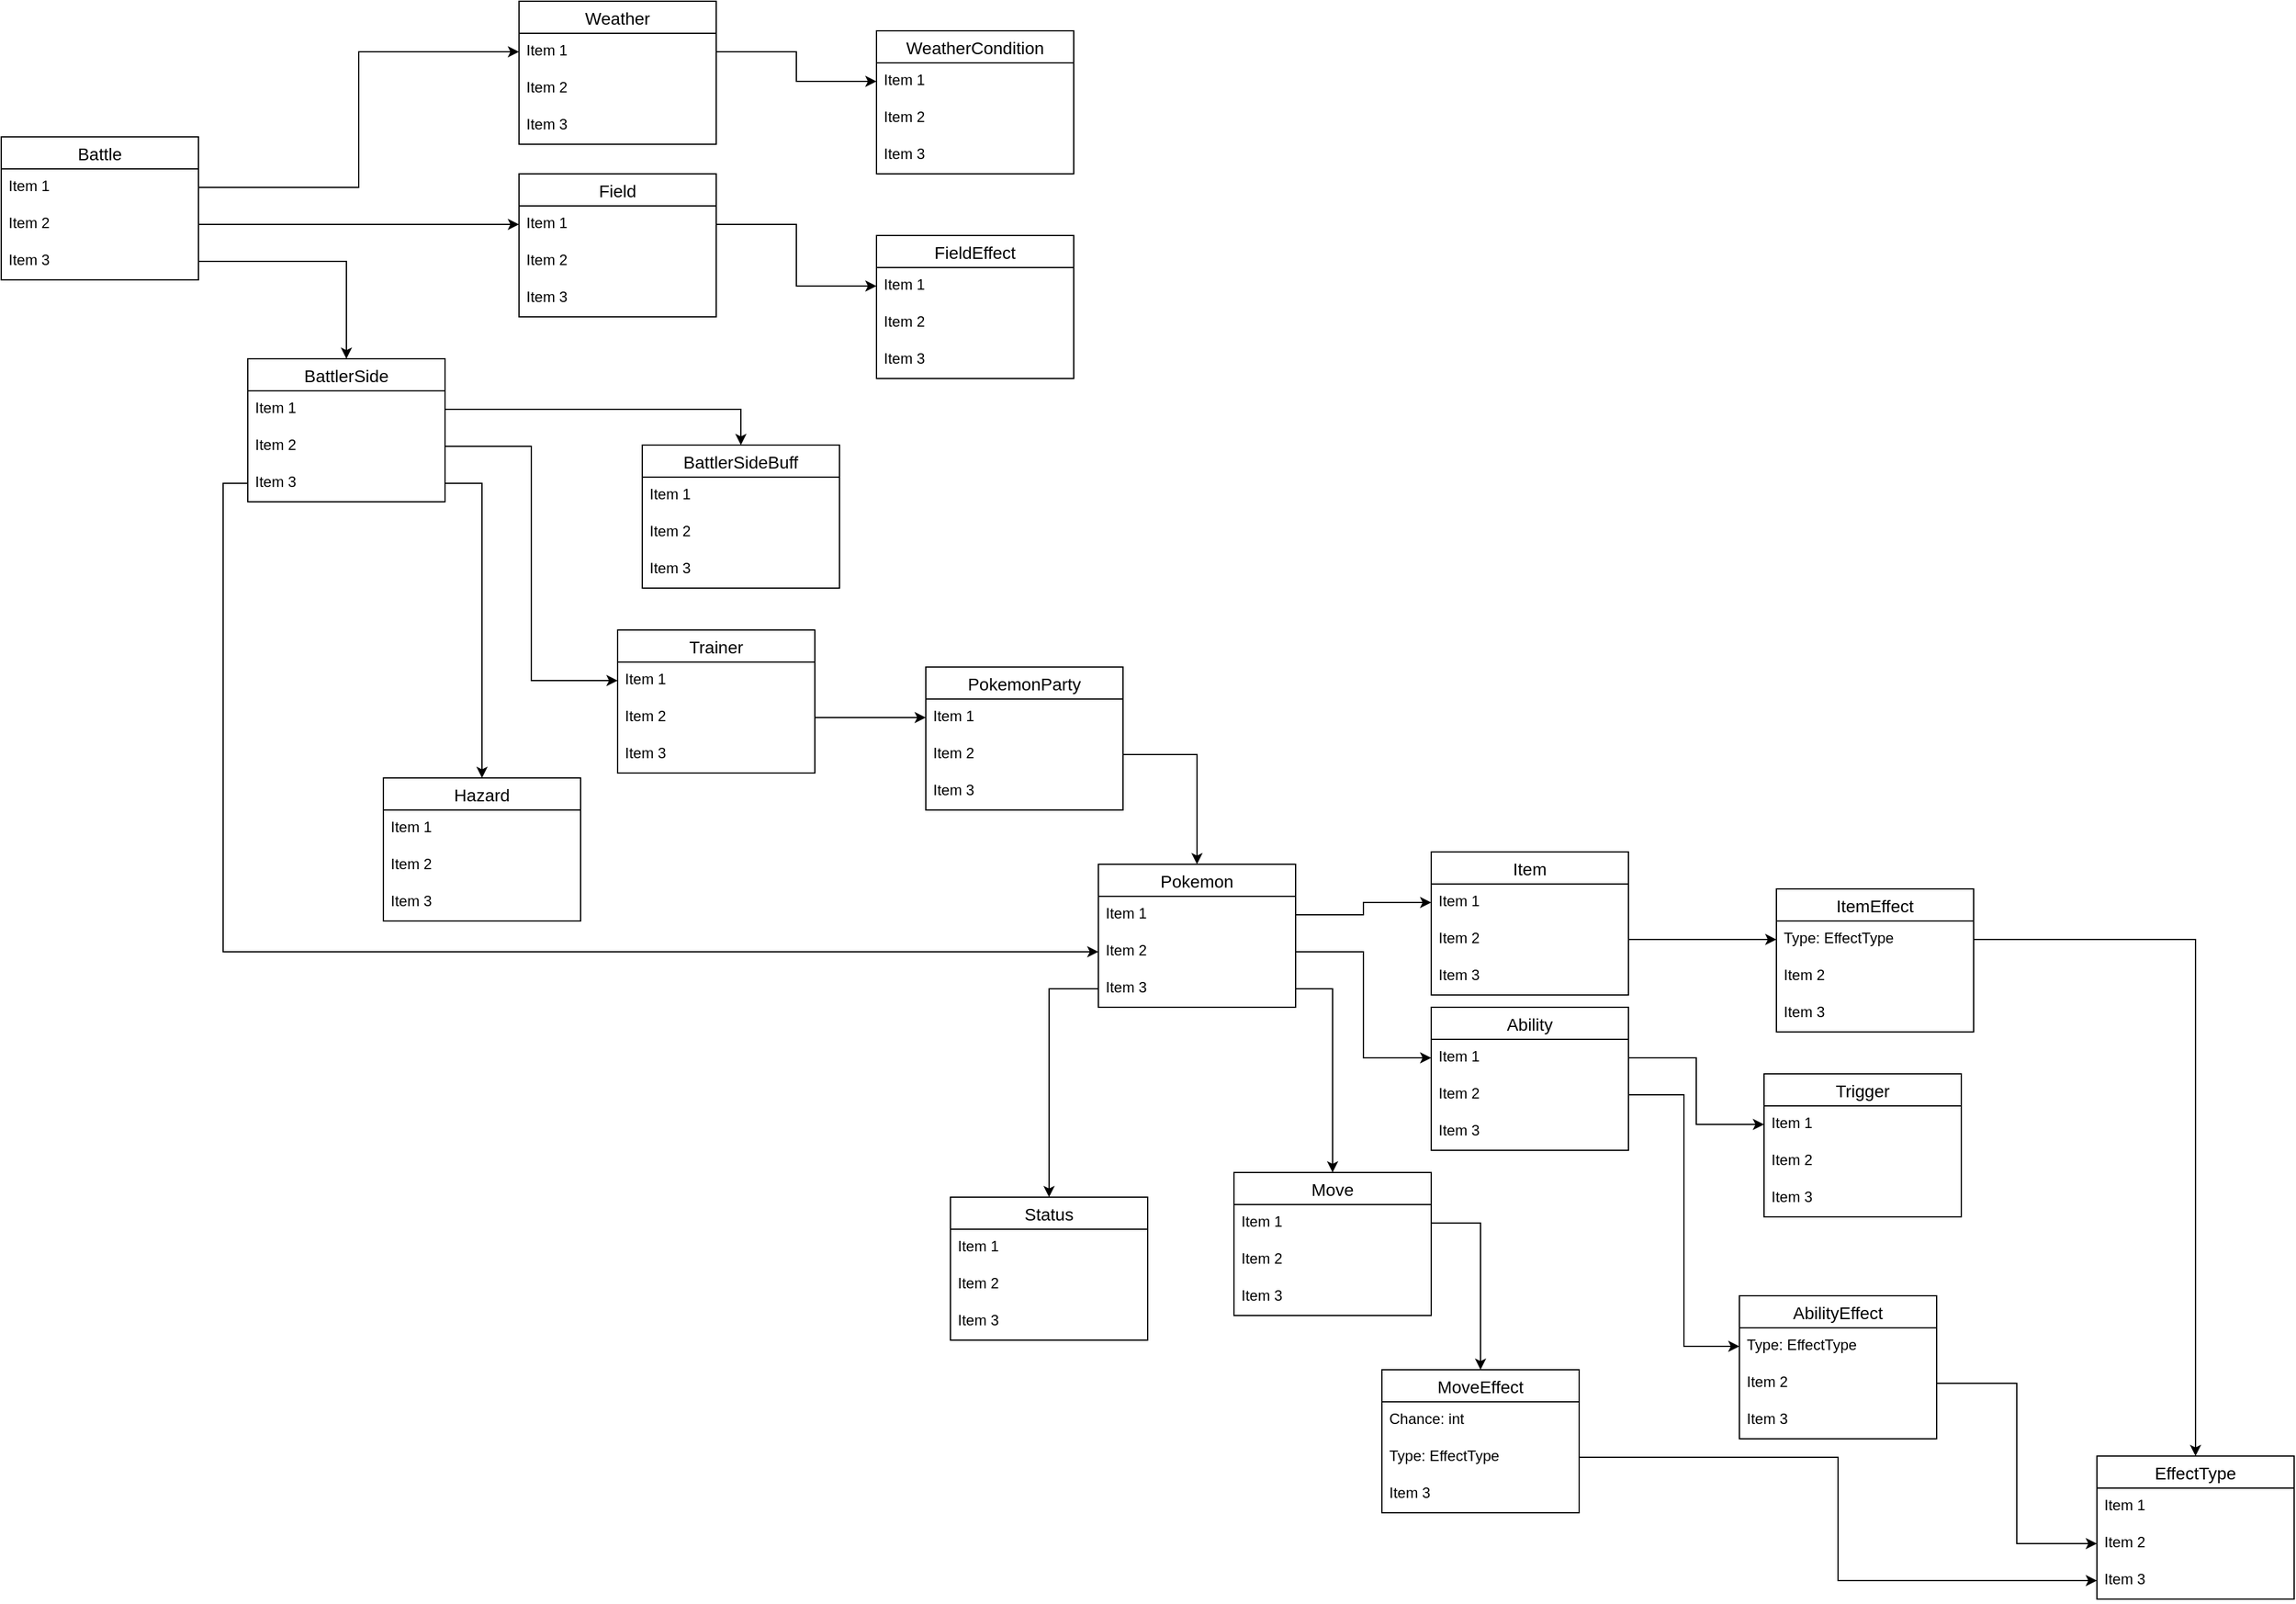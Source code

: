 <mxfile version="20.7.4" type="device"><diagram id="R2lEEEUBdFMjLlhIrx00" name="Page-1"><mxGraphModel dx="2268" dy="828" grid="1" gridSize="10" guides="1" tooltips="1" connect="1" arrows="1" fold="1" page="1" pageScale="1" pageWidth="850" pageHeight="1100" math="0" shadow="0" extFonts="Permanent Marker^https://fonts.googleapis.com/css?family=Permanent+Marker"><root><mxCell id="0"/><mxCell id="1" parent="0"/><mxCell id="E014lRJEzbVH0Xxqfjy_-1" value="Pokemon" style="swimlane;fontStyle=0;childLayout=stackLayout;horizontal=1;startSize=26;horizontalStack=0;resizeParent=1;resizeParentMax=0;resizeLast=0;collapsible=1;marginBottom=0;align=center;fontSize=14;" vertex="1" parent="1"><mxGeometry x="690" y="1080" width="160" height="116" as="geometry"/></mxCell><mxCell id="E014lRJEzbVH0Xxqfjy_-2" value="Item 1" style="text;strokeColor=none;fillColor=none;spacingLeft=4;spacingRight=4;overflow=hidden;rotatable=0;points=[[0,0.5],[1,0.5]];portConstraint=eastwest;fontSize=12;" vertex="1" parent="E014lRJEzbVH0Xxqfjy_-1"><mxGeometry y="26" width="160" height="30" as="geometry"/></mxCell><mxCell id="E014lRJEzbVH0Xxqfjy_-3" value="Item 2" style="text;strokeColor=none;fillColor=none;spacingLeft=4;spacingRight=4;overflow=hidden;rotatable=0;points=[[0,0.5],[1,0.5]];portConstraint=eastwest;fontSize=12;" vertex="1" parent="E014lRJEzbVH0Xxqfjy_-1"><mxGeometry y="56" width="160" height="30" as="geometry"/></mxCell><mxCell id="E014lRJEzbVH0Xxqfjy_-4" value="Item 3" style="text;strokeColor=none;fillColor=none;spacingLeft=4;spacingRight=4;overflow=hidden;rotatable=0;points=[[0,0.5],[1,0.5]];portConstraint=eastwest;fontSize=12;" vertex="1" parent="E014lRJEzbVH0Xxqfjy_-1"><mxGeometry y="86" width="160" height="30" as="geometry"/></mxCell><mxCell id="E014lRJEzbVH0Xxqfjy_-5" value="Move" style="swimlane;fontStyle=0;childLayout=stackLayout;horizontal=1;startSize=26;horizontalStack=0;resizeParent=1;resizeParentMax=0;resizeLast=0;collapsible=1;marginBottom=0;align=center;fontSize=14;" vertex="1" parent="1"><mxGeometry x="800" y="1330" width="160" height="116" as="geometry"/></mxCell><mxCell id="E014lRJEzbVH0Xxqfjy_-6" value="Item 1" style="text;strokeColor=none;fillColor=none;spacingLeft=4;spacingRight=4;overflow=hidden;rotatable=0;points=[[0,0.5],[1,0.5]];portConstraint=eastwest;fontSize=12;" vertex="1" parent="E014lRJEzbVH0Xxqfjy_-5"><mxGeometry y="26" width="160" height="30" as="geometry"/></mxCell><mxCell id="E014lRJEzbVH0Xxqfjy_-7" value="Item 2" style="text;strokeColor=none;fillColor=none;spacingLeft=4;spacingRight=4;overflow=hidden;rotatable=0;points=[[0,0.5],[1,0.5]];portConstraint=eastwest;fontSize=12;" vertex="1" parent="E014lRJEzbVH0Xxqfjy_-5"><mxGeometry y="56" width="160" height="30" as="geometry"/></mxCell><mxCell id="E014lRJEzbVH0Xxqfjy_-8" value="Item 3" style="text;strokeColor=none;fillColor=none;spacingLeft=4;spacingRight=4;overflow=hidden;rotatable=0;points=[[0,0.5],[1,0.5]];portConstraint=eastwest;fontSize=12;" vertex="1" parent="E014lRJEzbVH0Xxqfjy_-5"><mxGeometry y="86" width="160" height="30" as="geometry"/></mxCell><mxCell id="E014lRJEzbVH0Xxqfjy_-9" value="Battle" style="swimlane;fontStyle=0;childLayout=stackLayout;horizontal=1;startSize=26;horizontalStack=0;resizeParent=1;resizeParentMax=0;resizeLast=0;collapsible=1;marginBottom=0;align=center;fontSize=14;" vertex="1" parent="1"><mxGeometry x="-200" y="490" width="160" height="116" as="geometry"/></mxCell><mxCell id="E014lRJEzbVH0Xxqfjy_-10" value="Item 1" style="text;strokeColor=none;fillColor=none;spacingLeft=4;spacingRight=4;overflow=hidden;rotatable=0;points=[[0,0.5],[1,0.5]];portConstraint=eastwest;fontSize=12;" vertex="1" parent="E014lRJEzbVH0Xxqfjy_-9"><mxGeometry y="26" width="160" height="30" as="geometry"/></mxCell><mxCell id="E014lRJEzbVH0Xxqfjy_-11" value="Item 2" style="text;strokeColor=none;fillColor=none;spacingLeft=4;spacingRight=4;overflow=hidden;rotatable=0;points=[[0,0.5],[1,0.5]];portConstraint=eastwest;fontSize=12;" vertex="1" parent="E014lRJEzbVH0Xxqfjy_-9"><mxGeometry y="56" width="160" height="30" as="geometry"/></mxCell><mxCell id="E014lRJEzbVH0Xxqfjy_-12" value="Item 3" style="text;strokeColor=none;fillColor=none;spacingLeft=4;spacingRight=4;overflow=hidden;rotatable=0;points=[[0,0.5],[1,0.5]];portConstraint=eastwest;fontSize=12;" vertex="1" parent="E014lRJEzbVH0Xxqfjy_-9"><mxGeometry y="86" width="160" height="30" as="geometry"/></mxCell><mxCell id="E014lRJEzbVH0Xxqfjy_-13" value="Ability" style="swimlane;fontStyle=0;childLayout=stackLayout;horizontal=1;startSize=26;horizontalStack=0;resizeParent=1;resizeParentMax=0;resizeLast=0;collapsible=1;marginBottom=0;align=center;fontSize=14;" vertex="1" parent="1"><mxGeometry x="960" y="1196" width="160" height="116" as="geometry"/></mxCell><mxCell id="E014lRJEzbVH0Xxqfjy_-14" value="Item 1" style="text;strokeColor=none;fillColor=none;spacingLeft=4;spacingRight=4;overflow=hidden;rotatable=0;points=[[0,0.5],[1,0.5]];portConstraint=eastwest;fontSize=12;" vertex="1" parent="E014lRJEzbVH0Xxqfjy_-13"><mxGeometry y="26" width="160" height="30" as="geometry"/></mxCell><mxCell id="E014lRJEzbVH0Xxqfjy_-15" value="Item 2" style="text;strokeColor=none;fillColor=none;spacingLeft=4;spacingRight=4;overflow=hidden;rotatable=0;points=[[0,0.5],[1,0.5]];portConstraint=eastwest;fontSize=12;" vertex="1" parent="E014lRJEzbVH0Xxqfjy_-13"><mxGeometry y="56" width="160" height="30" as="geometry"/></mxCell><mxCell id="E014lRJEzbVH0Xxqfjy_-16" value="Item 3" style="text;strokeColor=none;fillColor=none;spacingLeft=4;spacingRight=4;overflow=hidden;rotatable=0;points=[[0,0.5],[1,0.5]];portConstraint=eastwest;fontSize=12;" vertex="1" parent="E014lRJEzbVH0Xxqfjy_-13"><mxGeometry y="86" width="160" height="30" as="geometry"/></mxCell><mxCell id="E014lRJEzbVH0Xxqfjy_-17" value="Item" style="swimlane;fontStyle=0;childLayout=stackLayout;horizontal=1;startSize=26;horizontalStack=0;resizeParent=1;resizeParentMax=0;resizeLast=0;collapsible=1;marginBottom=0;align=center;fontSize=14;" vertex="1" parent="1"><mxGeometry x="960" y="1070" width="160" height="116" as="geometry"/></mxCell><mxCell id="E014lRJEzbVH0Xxqfjy_-18" value="Item 1" style="text;strokeColor=none;fillColor=none;spacingLeft=4;spacingRight=4;overflow=hidden;rotatable=0;points=[[0,0.5],[1,0.5]];portConstraint=eastwest;fontSize=12;" vertex="1" parent="E014lRJEzbVH0Xxqfjy_-17"><mxGeometry y="26" width="160" height="30" as="geometry"/></mxCell><mxCell id="E014lRJEzbVH0Xxqfjy_-19" value="Item 2" style="text;strokeColor=none;fillColor=none;spacingLeft=4;spacingRight=4;overflow=hidden;rotatable=0;points=[[0,0.5],[1,0.5]];portConstraint=eastwest;fontSize=12;" vertex="1" parent="E014lRJEzbVH0Xxqfjy_-17"><mxGeometry y="56" width="160" height="30" as="geometry"/></mxCell><mxCell id="E014lRJEzbVH0Xxqfjy_-20" value="Item 3" style="text;strokeColor=none;fillColor=none;spacingLeft=4;spacingRight=4;overflow=hidden;rotatable=0;points=[[0,0.5],[1,0.5]];portConstraint=eastwest;fontSize=12;" vertex="1" parent="E014lRJEzbVH0Xxqfjy_-17"><mxGeometry y="86" width="160" height="30" as="geometry"/></mxCell><mxCell id="E014lRJEzbVH0Xxqfjy_-21" value="BattlerSide" style="swimlane;fontStyle=0;childLayout=stackLayout;horizontal=1;startSize=26;horizontalStack=0;resizeParent=1;resizeParentMax=0;resizeLast=0;collapsible=1;marginBottom=0;align=center;fontSize=14;" vertex="1" parent="1"><mxGeometry y="670" width="160" height="116" as="geometry"/></mxCell><mxCell id="E014lRJEzbVH0Xxqfjy_-22" value="Item 1" style="text;strokeColor=none;fillColor=none;spacingLeft=4;spacingRight=4;overflow=hidden;rotatable=0;points=[[0,0.5],[1,0.5]];portConstraint=eastwest;fontSize=12;" vertex="1" parent="E014lRJEzbVH0Xxqfjy_-21"><mxGeometry y="26" width="160" height="30" as="geometry"/></mxCell><mxCell id="E014lRJEzbVH0Xxqfjy_-23" value="Item 2" style="text;strokeColor=none;fillColor=none;spacingLeft=4;spacingRight=4;overflow=hidden;rotatable=0;points=[[0,0.5],[1,0.5]];portConstraint=eastwest;fontSize=12;" vertex="1" parent="E014lRJEzbVH0Xxqfjy_-21"><mxGeometry y="56" width="160" height="30" as="geometry"/></mxCell><mxCell id="E014lRJEzbVH0Xxqfjy_-24" value="Item 3" style="text;strokeColor=none;fillColor=none;spacingLeft=4;spacingRight=4;overflow=hidden;rotatable=0;points=[[0,0.5],[1,0.5]];portConstraint=eastwest;fontSize=12;" vertex="1" parent="E014lRJEzbVH0Xxqfjy_-21"><mxGeometry y="86" width="160" height="30" as="geometry"/></mxCell><mxCell id="E014lRJEzbVH0Xxqfjy_-25" value="Weather" style="swimlane;fontStyle=0;childLayout=stackLayout;horizontal=1;startSize=26;horizontalStack=0;resizeParent=1;resizeParentMax=0;resizeLast=0;collapsible=1;marginBottom=0;align=center;fontSize=14;" vertex="1" parent="1"><mxGeometry x="220" y="380" width="160" height="116" as="geometry"/></mxCell><mxCell id="E014lRJEzbVH0Xxqfjy_-26" value="Item 1" style="text;strokeColor=none;fillColor=none;spacingLeft=4;spacingRight=4;overflow=hidden;rotatable=0;points=[[0,0.5],[1,0.5]];portConstraint=eastwest;fontSize=12;" vertex="1" parent="E014lRJEzbVH0Xxqfjy_-25"><mxGeometry y="26" width="160" height="30" as="geometry"/></mxCell><mxCell id="E014lRJEzbVH0Xxqfjy_-27" value="Item 2" style="text;strokeColor=none;fillColor=none;spacingLeft=4;spacingRight=4;overflow=hidden;rotatable=0;points=[[0,0.5],[1,0.5]];portConstraint=eastwest;fontSize=12;" vertex="1" parent="E014lRJEzbVH0Xxqfjy_-25"><mxGeometry y="56" width="160" height="30" as="geometry"/></mxCell><mxCell id="E014lRJEzbVH0Xxqfjy_-28" value="Item 3" style="text;strokeColor=none;fillColor=none;spacingLeft=4;spacingRight=4;overflow=hidden;rotatable=0;points=[[0,0.5],[1,0.5]];portConstraint=eastwest;fontSize=12;" vertex="1" parent="E014lRJEzbVH0Xxqfjy_-25"><mxGeometry y="86" width="160" height="30" as="geometry"/></mxCell><mxCell id="E014lRJEzbVH0Xxqfjy_-29" value="Field" style="swimlane;fontStyle=0;childLayout=stackLayout;horizontal=1;startSize=26;horizontalStack=0;resizeParent=1;resizeParentMax=0;resizeLast=0;collapsible=1;marginBottom=0;align=center;fontSize=14;" vertex="1" parent="1"><mxGeometry x="220" y="520" width="160" height="116" as="geometry"/></mxCell><mxCell id="E014lRJEzbVH0Xxqfjy_-30" value="Item 1" style="text;strokeColor=none;fillColor=none;spacingLeft=4;spacingRight=4;overflow=hidden;rotatable=0;points=[[0,0.5],[1,0.5]];portConstraint=eastwest;fontSize=12;" vertex="1" parent="E014lRJEzbVH0Xxqfjy_-29"><mxGeometry y="26" width="160" height="30" as="geometry"/></mxCell><mxCell id="E014lRJEzbVH0Xxqfjy_-31" value="Item 2" style="text;strokeColor=none;fillColor=none;spacingLeft=4;spacingRight=4;overflow=hidden;rotatable=0;points=[[0,0.5],[1,0.5]];portConstraint=eastwest;fontSize=12;" vertex="1" parent="E014lRJEzbVH0Xxqfjy_-29"><mxGeometry y="56" width="160" height="30" as="geometry"/></mxCell><mxCell id="E014lRJEzbVH0Xxqfjy_-32" value="Item 3" style="text;strokeColor=none;fillColor=none;spacingLeft=4;spacingRight=4;overflow=hidden;rotatable=0;points=[[0,0.5],[1,0.5]];portConstraint=eastwest;fontSize=12;" vertex="1" parent="E014lRJEzbVH0Xxqfjy_-29"><mxGeometry y="86" width="160" height="30" as="geometry"/></mxCell><mxCell id="E014lRJEzbVH0Xxqfjy_-33" value="BattlerSideBuff" style="swimlane;fontStyle=0;childLayout=stackLayout;horizontal=1;startSize=26;horizontalStack=0;resizeParent=1;resizeParentMax=0;resizeLast=0;collapsible=1;marginBottom=0;align=center;fontSize=14;" vertex="1" parent="1"><mxGeometry x="320" y="740" width="160" height="116" as="geometry"/></mxCell><mxCell id="E014lRJEzbVH0Xxqfjy_-34" value="Item 1" style="text;strokeColor=none;fillColor=none;spacingLeft=4;spacingRight=4;overflow=hidden;rotatable=0;points=[[0,0.5],[1,0.5]];portConstraint=eastwest;fontSize=12;" vertex="1" parent="E014lRJEzbVH0Xxqfjy_-33"><mxGeometry y="26" width="160" height="30" as="geometry"/></mxCell><mxCell id="E014lRJEzbVH0Xxqfjy_-35" value="Item 2" style="text;strokeColor=none;fillColor=none;spacingLeft=4;spacingRight=4;overflow=hidden;rotatable=0;points=[[0,0.5],[1,0.5]];portConstraint=eastwest;fontSize=12;" vertex="1" parent="E014lRJEzbVH0Xxqfjy_-33"><mxGeometry y="56" width="160" height="30" as="geometry"/></mxCell><mxCell id="E014lRJEzbVH0Xxqfjy_-36" value="Item 3" style="text;strokeColor=none;fillColor=none;spacingLeft=4;spacingRight=4;overflow=hidden;rotatable=0;points=[[0,0.5],[1,0.5]];portConstraint=eastwest;fontSize=12;" vertex="1" parent="E014lRJEzbVH0Xxqfjy_-33"><mxGeometry y="86" width="160" height="30" as="geometry"/></mxCell><mxCell id="E014lRJEzbVH0Xxqfjy_-37" value="Hazard" style="swimlane;fontStyle=0;childLayout=stackLayout;horizontal=1;startSize=26;horizontalStack=0;resizeParent=1;resizeParentMax=0;resizeLast=0;collapsible=1;marginBottom=0;align=center;fontSize=14;" vertex="1" parent="1"><mxGeometry x="110" y="1010" width="160" height="116" as="geometry"/></mxCell><mxCell id="E014lRJEzbVH0Xxqfjy_-38" value="Item 1" style="text;strokeColor=none;fillColor=none;spacingLeft=4;spacingRight=4;overflow=hidden;rotatable=0;points=[[0,0.5],[1,0.5]];portConstraint=eastwest;fontSize=12;" vertex="1" parent="E014lRJEzbVH0Xxqfjy_-37"><mxGeometry y="26" width="160" height="30" as="geometry"/></mxCell><mxCell id="E014lRJEzbVH0Xxqfjy_-39" value="Item 2" style="text;strokeColor=none;fillColor=none;spacingLeft=4;spacingRight=4;overflow=hidden;rotatable=0;points=[[0,0.5],[1,0.5]];portConstraint=eastwest;fontSize=12;" vertex="1" parent="E014lRJEzbVH0Xxqfjy_-37"><mxGeometry y="56" width="160" height="30" as="geometry"/></mxCell><mxCell id="E014lRJEzbVH0Xxqfjy_-40" value="Item 3" style="text;strokeColor=none;fillColor=none;spacingLeft=4;spacingRight=4;overflow=hidden;rotatable=0;points=[[0,0.5],[1,0.5]];portConstraint=eastwest;fontSize=12;" vertex="1" parent="E014lRJEzbVH0Xxqfjy_-37"><mxGeometry y="86" width="160" height="30" as="geometry"/></mxCell><mxCell id="E014lRJEzbVH0Xxqfjy_-41" style="edgeStyle=orthogonalEdgeStyle;rounded=0;orthogonalLoop=1;jettySize=auto;html=1;exitX=1;exitY=0.5;exitDx=0;exitDy=0;entryX=0.5;entryY=0;entryDx=0;entryDy=0;" edge="1" parent="1" source="E014lRJEzbVH0Xxqfjy_-12" target="E014lRJEzbVH0Xxqfjy_-21"><mxGeometry relative="1" as="geometry"/></mxCell><mxCell id="E014lRJEzbVH0Xxqfjy_-42" style="edgeStyle=orthogonalEdgeStyle;rounded=0;orthogonalLoop=1;jettySize=auto;html=1;exitX=1;exitY=0.5;exitDx=0;exitDy=0;entryX=0.5;entryY=0;entryDx=0;entryDy=0;" edge="1" parent="1" source="E014lRJEzbVH0Xxqfjy_-22" target="E014lRJEzbVH0Xxqfjy_-33"><mxGeometry relative="1" as="geometry"/></mxCell><mxCell id="E014lRJEzbVH0Xxqfjy_-43" value="Trainer" style="swimlane;fontStyle=0;childLayout=stackLayout;horizontal=1;startSize=26;horizontalStack=0;resizeParent=1;resizeParentMax=0;resizeLast=0;collapsible=1;marginBottom=0;align=center;fontSize=14;" vertex="1" parent="1"><mxGeometry x="300" y="890" width="160" height="116" as="geometry"/></mxCell><mxCell id="E014lRJEzbVH0Xxqfjy_-44" value="Item 1" style="text;strokeColor=none;fillColor=none;spacingLeft=4;spacingRight=4;overflow=hidden;rotatable=0;points=[[0,0.5],[1,0.5]];portConstraint=eastwest;fontSize=12;" vertex="1" parent="E014lRJEzbVH0Xxqfjy_-43"><mxGeometry y="26" width="160" height="30" as="geometry"/></mxCell><mxCell id="E014lRJEzbVH0Xxqfjy_-45" value="Item 2" style="text;strokeColor=none;fillColor=none;spacingLeft=4;spacingRight=4;overflow=hidden;rotatable=0;points=[[0,0.5],[1,0.5]];portConstraint=eastwest;fontSize=12;" vertex="1" parent="E014lRJEzbVH0Xxqfjy_-43"><mxGeometry y="56" width="160" height="30" as="geometry"/></mxCell><mxCell id="E014lRJEzbVH0Xxqfjy_-46" value="Item 3" style="text;strokeColor=none;fillColor=none;spacingLeft=4;spacingRight=4;overflow=hidden;rotatable=0;points=[[0,0.5],[1,0.5]];portConstraint=eastwest;fontSize=12;" vertex="1" parent="E014lRJEzbVH0Xxqfjy_-43"><mxGeometry y="86" width="160" height="30" as="geometry"/></mxCell><mxCell id="E014lRJEzbVH0Xxqfjy_-47" style="edgeStyle=orthogonalEdgeStyle;rounded=0;orthogonalLoop=1;jettySize=auto;html=1;exitX=1;exitY=0.5;exitDx=0;exitDy=0;entryX=0;entryY=0.5;entryDx=0;entryDy=0;" edge="1" parent="1" source="E014lRJEzbVH0Xxqfjy_-23" target="E014lRJEzbVH0Xxqfjy_-44"><mxGeometry relative="1" as="geometry"/></mxCell><mxCell id="E014lRJEzbVH0Xxqfjy_-48" style="edgeStyle=orthogonalEdgeStyle;rounded=0;orthogonalLoop=1;jettySize=auto;html=1;exitX=1;exitY=0.5;exitDx=0;exitDy=0;entryX=0;entryY=0.5;entryDx=0;entryDy=0;" edge="1" parent="1" source="E014lRJEzbVH0Xxqfjy_-45" target="E014lRJEzbVH0Xxqfjy_-56"><mxGeometry relative="1" as="geometry"/></mxCell><mxCell id="E014lRJEzbVH0Xxqfjy_-49" style="edgeStyle=orthogonalEdgeStyle;rounded=0;orthogonalLoop=1;jettySize=auto;html=1;entryX=0.5;entryY=0;entryDx=0;entryDy=0;" edge="1" parent="1" source="E014lRJEzbVH0Xxqfjy_-24" target="E014lRJEzbVH0Xxqfjy_-37"><mxGeometry relative="1" as="geometry"/></mxCell><mxCell id="E014lRJEzbVH0Xxqfjy_-50" style="edgeStyle=orthogonalEdgeStyle;rounded=0;orthogonalLoop=1;jettySize=auto;html=1;exitX=1;exitY=0.5;exitDx=0;exitDy=0;entryX=0;entryY=0.5;entryDx=0;entryDy=0;" edge="1" parent="1" source="E014lRJEzbVH0Xxqfjy_-3" target="E014lRJEzbVH0Xxqfjy_-14"><mxGeometry relative="1" as="geometry"/></mxCell><mxCell id="E014lRJEzbVH0Xxqfjy_-51" style="edgeStyle=orthogonalEdgeStyle;rounded=0;orthogonalLoop=1;jettySize=auto;html=1;exitX=1;exitY=0.5;exitDx=0;exitDy=0;entryX=0;entryY=0.5;entryDx=0;entryDy=0;" edge="1" parent="1" source="E014lRJEzbVH0Xxqfjy_-2" target="E014lRJEzbVH0Xxqfjy_-18"><mxGeometry relative="1" as="geometry"/></mxCell><mxCell id="E014lRJEzbVH0Xxqfjy_-52" style="edgeStyle=orthogonalEdgeStyle;rounded=0;orthogonalLoop=1;jettySize=auto;html=1;exitX=1;exitY=0.5;exitDx=0;exitDy=0;entryX=0.5;entryY=0;entryDx=0;entryDy=0;" edge="1" parent="1" source="E014lRJEzbVH0Xxqfjy_-4" target="E014lRJEzbVH0Xxqfjy_-5"><mxGeometry relative="1" as="geometry"/></mxCell><mxCell id="E014lRJEzbVH0Xxqfjy_-53" style="edgeStyle=orthogonalEdgeStyle;rounded=0;orthogonalLoop=1;jettySize=auto;html=1;exitX=1;exitY=0.5;exitDx=0;exitDy=0;entryX=0;entryY=0.5;entryDx=0;entryDy=0;" edge="1" parent="1" source="E014lRJEzbVH0Xxqfjy_-10" target="E014lRJEzbVH0Xxqfjy_-26"><mxGeometry relative="1" as="geometry"><mxPoint x="190" y="200" as="targetPoint"/></mxGeometry></mxCell><mxCell id="E014lRJEzbVH0Xxqfjy_-54" style="edgeStyle=orthogonalEdgeStyle;rounded=0;orthogonalLoop=1;jettySize=auto;html=1;exitX=1;exitY=0.5;exitDx=0;exitDy=0;entryX=0;entryY=0.5;entryDx=0;entryDy=0;" edge="1" parent="1" source="E014lRJEzbVH0Xxqfjy_-11" target="E014lRJEzbVH0Xxqfjy_-30"><mxGeometry relative="1" as="geometry"/></mxCell><mxCell id="E014lRJEzbVH0Xxqfjy_-55" value="PokemonParty" style="swimlane;fontStyle=0;childLayout=stackLayout;horizontal=1;startSize=26;horizontalStack=0;resizeParent=1;resizeParentMax=0;resizeLast=0;collapsible=1;marginBottom=0;align=center;fontSize=14;" vertex="1" parent="1"><mxGeometry x="550" y="920" width="160" height="116" as="geometry"/></mxCell><mxCell id="E014lRJEzbVH0Xxqfjy_-56" value="Item 1" style="text;strokeColor=none;fillColor=none;spacingLeft=4;spacingRight=4;overflow=hidden;rotatable=0;points=[[0,0.5],[1,0.5]];portConstraint=eastwest;fontSize=12;" vertex="1" parent="E014lRJEzbVH0Xxqfjy_-55"><mxGeometry y="26" width="160" height="30" as="geometry"/></mxCell><mxCell id="E014lRJEzbVH0Xxqfjy_-57" value="Item 2" style="text;strokeColor=none;fillColor=none;spacingLeft=4;spacingRight=4;overflow=hidden;rotatable=0;points=[[0,0.5],[1,0.5]];portConstraint=eastwest;fontSize=12;" vertex="1" parent="E014lRJEzbVH0Xxqfjy_-55"><mxGeometry y="56" width="160" height="30" as="geometry"/></mxCell><mxCell id="E014lRJEzbVH0Xxqfjy_-58" value="Item 3" style="text;strokeColor=none;fillColor=none;spacingLeft=4;spacingRight=4;overflow=hidden;rotatable=0;points=[[0,0.5],[1,0.5]];portConstraint=eastwest;fontSize=12;" vertex="1" parent="E014lRJEzbVH0Xxqfjy_-55"><mxGeometry y="86" width="160" height="30" as="geometry"/></mxCell><mxCell id="E014lRJEzbVH0Xxqfjy_-59" style="edgeStyle=orthogonalEdgeStyle;rounded=0;orthogonalLoop=1;jettySize=auto;html=1;exitX=1;exitY=0.5;exitDx=0;exitDy=0;entryX=0.5;entryY=0;entryDx=0;entryDy=0;" edge="1" parent="1" source="E014lRJEzbVH0Xxqfjy_-57" target="E014lRJEzbVH0Xxqfjy_-1"><mxGeometry relative="1" as="geometry"/></mxCell><mxCell id="E014lRJEzbVH0Xxqfjy_-61" value="Status" style="swimlane;fontStyle=0;childLayout=stackLayout;horizontal=1;startSize=26;horizontalStack=0;resizeParent=1;resizeParentMax=0;resizeLast=0;collapsible=1;marginBottom=0;align=center;fontSize=14;" vertex="1" parent="1"><mxGeometry x="570" y="1350" width="160" height="116" as="geometry"/></mxCell><mxCell id="E014lRJEzbVH0Xxqfjy_-62" value="Item 1" style="text;strokeColor=none;fillColor=none;spacingLeft=4;spacingRight=4;overflow=hidden;rotatable=0;points=[[0,0.5],[1,0.5]];portConstraint=eastwest;fontSize=12;" vertex="1" parent="E014lRJEzbVH0Xxqfjy_-61"><mxGeometry y="26" width="160" height="30" as="geometry"/></mxCell><mxCell id="E014lRJEzbVH0Xxqfjy_-63" value="Item 2" style="text;strokeColor=none;fillColor=none;spacingLeft=4;spacingRight=4;overflow=hidden;rotatable=0;points=[[0,0.5],[1,0.5]];portConstraint=eastwest;fontSize=12;" vertex="1" parent="E014lRJEzbVH0Xxqfjy_-61"><mxGeometry y="56" width="160" height="30" as="geometry"/></mxCell><mxCell id="E014lRJEzbVH0Xxqfjy_-64" value="Item 3" style="text;strokeColor=none;fillColor=none;spacingLeft=4;spacingRight=4;overflow=hidden;rotatable=0;points=[[0,0.5],[1,0.5]];portConstraint=eastwest;fontSize=12;" vertex="1" parent="E014lRJEzbVH0Xxqfjy_-61"><mxGeometry y="86" width="160" height="30" as="geometry"/></mxCell><mxCell id="E014lRJEzbVH0Xxqfjy_-65" style="edgeStyle=orthogonalEdgeStyle;rounded=0;orthogonalLoop=1;jettySize=auto;html=1;exitX=0;exitY=0.5;exitDx=0;exitDy=0;entryX=0.5;entryY=0;entryDx=0;entryDy=0;" edge="1" parent="1" source="E014lRJEzbVH0Xxqfjy_-4" target="E014lRJEzbVH0Xxqfjy_-61"><mxGeometry relative="1" as="geometry"/></mxCell><mxCell id="E014lRJEzbVH0Xxqfjy_-66" value="FieldEffect" style="swimlane;fontStyle=0;childLayout=stackLayout;horizontal=1;startSize=26;horizontalStack=0;resizeParent=1;resizeParentMax=0;resizeLast=0;collapsible=1;marginBottom=0;align=center;fontSize=14;" vertex="1" parent="1"><mxGeometry x="510" y="570" width="160" height="116" as="geometry"/></mxCell><mxCell id="E014lRJEzbVH0Xxqfjy_-67" value="Item 1" style="text;strokeColor=none;fillColor=none;spacingLeft=4;spacingRight=4;overflow=hidden;rotatable=0;points=[[0,0.5],[1,0.5]];portConstraint=eastwest;fontSize=12;" vertex="1" parent="E014lRJEzbVH0Xxqfjy_-66"><mxGeometry y="26" width="160" height="30" as="geometry"/></mxCell><mxCell id="E014lRJEzbVH0Xxqfjy_-68" value="Item 2" style="text;strokeColor=none;fillColor=none;spacingLeft=4;spacingRight=4;overflow=hidden;rotatable=0;points=[[0,0.5],[1,0.5]];portConstraint=eastwest;fontSize=12;" vertex="1" parent="E014lRJEzbVH0Xxqfjy_-66"><mxGeometry y="56" width="160" height="30" as="geometry"/></mxCell><mxCell id="E014lRJEzbVH0Xxqfjy_-69" value="Item 3" style="text;strokeColor=none;fillColor=none;spacingLeft=4;spacingRight=4;overflow=hidden;rotatable=0;points=[[0,0.5],[1,0.5]];portConstraint=eastwest;fontSize=12;" vertex="1" parent="E014lRJEzbVH0Xxqfjy_-66"><mxGeometry y="86" width="160" height="30" as="geometry"/></mxCell><mxCell id="E014lRJEzbVH0Xxqfjy_-70" style="edgeStyle=orthogonalEdgeStyle;rounded=0;orthogonalLoop=1;jettySize=auto;html=1;exitX=1;exitY=0.5;exitDx=0;exitDy=0;entryX=0;entryY=0.5;entryDx=0;entryDy=0;" edge="1" parent="1" source="E014lRJEzbVH0Xxqfjy_-30" target="E014lRJEzbVH0Xxqfjy_-67"><mxGeometry relative="1" as="geometry"/></mxCell><mxCell id="E014lRJEzbVH0Xxqfjy_-71" value="WeatherCondition" style="swimlane;fontStyle=0;childLayout=stackLayout;horizontal=1;startSize=26;horizontalStack=0;resizeParent=1;resizeParentMax=0;resizeLast=0;collapsible=1;marginBottom=0;align=center;fontSize=14;" vertex="1" parent="1"><mxGeometry x="510" y="404" width="160" height="116" as="geometry"/></mxCell><mxCell id="E014lRJEzbVH0Xxqfjy_-72" value="Item 1" style="text;strokeColor=none;fillColor=none;spacingLeft=4;spacingRight=4;overflow=hidden;rotatable=0;points=[[0,0.5],[1,0.5]];portConstraint=eastwest;fontSize=12;" vertex="1" parent="E014lRJEzbVH0Xxqfjy_-71"><mxGeometry y="26" width="160" height="30" as="geometry"/></mxCell><mxCell id="E014lRJEzbVH0Xxqfjy_-73" value="Item 2" style="text;strokeColor=none;fillColor=none;spacingLeft=4;spacingRight=4;overflow=hidden;rotatable=0;points=[[0,0.5],[1,0.5]];portConstraint=eastwest;fontSize=12;" vertex="1" parent="E014lRJEzbVH0Xxqfjy_-71"><mxGeometry y="56" width="160" height="30" as="geometry"/></mxCell><mxCell id="E014lRJEzbVH0Xxqfjy_-74" value="Item 3" style="text;strokeColor=none;fillColor=none;spacingLeft=4;spacingRight=4;overflow=hidden;rotatable=0;points=[[0,0.5],[1,0.5]];portConstraint=eastwest;fontSize=12;" vertex="1" parent="E014lRJEzbVH0Xxqfjy_-71"><mxGeometry y="86" width="160" height="30" as="geometry"/></mxCell><mxCell id="E014lRJEzbVH0Xxqfjy_-75" style="edgeStyle=orthogonalEdgeStyle;rounded=0;orthogonalLoop=1;jettySize=auto;html=1;exitX=1;exitY=0.5;exitDx=0;exitDy=0;entryX=0;entryY=0.5;entryDx=0;entryDy=0;" edge="1" parent="1" source="E014lRJEzbVH0Xxqfjy_-26" target="E014lRJEzbVH0Xxqfjy_-72"><mxGeometry relative="1" as="geometry"/></mxCell><mxCell id="E014lRJEzbVH0Xxqfjy_-76" value="MoveEffect" style="swimlane;fontStyle=0;childLayout=stackLayout;horizontal=1;startSize=26;horizontalStack=0;resizeParent=1;resizeParentMax=0;resizeLast=0;collapsible=1;marginBottom=0;align=center;fontSize=14;" vertex="1" parent="1"><mxGeometry x="920" y="1490" width="160" height="116" as="geometry"/></mxCell><mxCell id="E014lRJEzbVH0Xxqfjy_-77" value="Chance: int" style="text;strokeColor=none;fillColor=none;spacingLeft=4;spacingRight=4;overflow=hidden;rotatable=0;points=[[0,0.5],[1,0.5]];portConstraint=eastwest;fontSize=12;" vertex="1" parent="E014lRJEzbVH0Xxqfjy_-76"><mxGeometry y="26" width="160" height="30" as="geometry"/></mxCell><mxCell id="E014lRJEzbVH0Xxqfjy_-78" value="Type: EffectType" style="text;strokeColor=none;fillColor=none;spacingLeft=4;spacingRight=4;overflow=hidden;rotatable=0;points=[[0,0.5],[1,0.5]];portConstraint=eastwest;fontSize=12;" vertex="1" parent="E014lRJEzbVH0Xxqfjy_-76"><mxGeometry y="56" width="160" height="30" as="geometry"/></mxCell><mxCell id="E014lRJEzbVH0Xxqfjy_-79" value="Item 3" style="text;strokeColor=none;fillColor=none;spacingLeft=4;spacingRight=4;overflow=hidden;rotatable=0;points=[[0,0.5],[1,0.5]];portConstraint=eastwest;fontSize=12;" vertex="1" parent="E014lRJEzbVH0Xxqfjy_-76"><mxGeometry y="86" width="160" height="30" as="geometry"/></mxCell><mxCell id="E014lRJEzbVH0Xxqfjy_-80" style="edgeStyle=orthogonalEdgeStyle;rounded=0;orthogonalLoop=1;jettySize=auto;html=1;exitX=1;exitY=0.5;exitDx=0;exitDy=0;entryX=0.5;entryY=0;entryDx=0;entryDy=0;" edge="1" parent="1" source="E014lRJEzbVH0Xxqfjy_-6" target="E014lRJEzbVH0Xxqfjy_-76"><mxGeometry relative="1" as="geometry"/></mxCell><mxCell id="E014lRJEzbVH0Xxqfjy_-81" style="edgeStyle=orthogonalEdgeStyle;rounded=0;orthogonalLoop=1;jettySize=auto;html=1;exitX=0;exitY=0.5;exitDx=0;exitDy=0;entryX=0;entryY=0.5;entryDx=0;entryDy=0;" edge="1" parent="1" source="E014lRJEzbVH0Xxqfjy_-24" target="E014lRJEzbVH0Xxqfjy_-3"><mxGeometry relative="1" as="geometry"/></mxCell><mxCell id="E014lRJEzbVH0Xxqfjy_-82" value="AbilityEffect" style="swimlane;fontStyle=0;childLayout=stackLayout;horizontal=1;startSize=26;horizontalStack=0;resizeParent=1;resizeParentMax=0;resizeLast=0;collapsible=1;marginBottom=0;align=center;fontSize=14;" vertex="1" parent="1"><mxGeometry x="1210" y="1430" width="160" height="116" as="geometry"/></mxCell><mxCell id="E014lRJEzbVH0Xxqfjy_-83" value="Type: EffectType" style="text;strokeColor=none;fillColor=none;spacingLeft=4;spacingRight=4;overflow=hidden;rotatable=0;points=[[0,0.5],[1,0.5]];portConstraint=eastwest;fontSize=12;" vertex="1" parent="E014lRJEzbVH0Xxqfjy_-82"><mxGeometry y="26" width="160" height="30" as="geometry"/></mxCell><mxCell id="E014lRJEzbVH0Xxqfjy_-84" value="Item 2" style="text;strokeColor=none;fillColor=none;spacingLeft=4;spacingRight=4;overflow=hidden;rotatable=0;points=[[0,0.5],[1,0.5]];portConstraint=eastwest;fontSize=12;" vertex="1" parent="E014lRJEzbVH0Xxqfjy_-82"><mxGeometry y="56" width="160" height="30" as="geometry"/></mxCell><mxCell id="E014lRJEzbVH0Xxqfjy_-85" value="Item 3" style="text;strokeColor=none;fillColor=none;spacingLeft=4;spacingRight=4;overflow=hidden;rotatable=0;points=[[0,0.5],[1,0.5]];portConstraint=eastwest;fontSize=12;" vertex="1" parent="E014lRJEzbVH0Xxqfjy_-82"><mxGeometry y="86" width="160" height="30" as="geometry"/></mxCell><mxCell id="E014lRJEzbVH0Xxqfjy_-86" style="edgeStyle=orthogonalEdgeStyle;rounded=0;orthogonalLoop=1;jettySize=auto;html=1;exitX=1;exitY=0.5;exitDx=0;exitDy=0;entryX=0;entryY=0.5;entryDx=0;entryDy=0;" edge="1" parent="1" source="E014lRJEzbVH0Xxqfjy_-15" target="E014lRJEzbVH0Xxqfjy_-83"><mxGeometry relative="1" as="geometry"/></mxCell><mxCell id="E014lRJEzbVH0Xxqfjy_-87" value="ItemEffect" style="swimlane;fontStyle=0;childLayout=stackLayout;horizontal=1;startSize=26;horizontalStack=0;resizeParent=1;resizeParentMax=0;resizeLast=0;collapsible=1;marginBottom=0;align=center;fontSize=14;" vertex="1" parent="1"><mxGeometry x="1240" y="1100" width="160" height="116" as="geometry"/></mxCell><mxCell id="E014lRJEzbVH0Xxqfjy_-88" value="Type: EffectType" style="text;strokeColor=none;fillColor=none;spacingLeft=4;spacingRight=4;overflow=hidden;rotatable=0;points=[[0,0.5],[1,0.5]];portConstraint=eastwest;fontSize=12;" vertex="1" parent="E014lRJEzbVH0Xxqfjy_-87"><mxGeometry y="26" width="160" height="30" as="geometry"/></mxCell><mxCell id="E014lRJEzbVH0Xxqfjy_-89" value="Item 2" style="text;strokeColor=none;fillColor=none;spacingLeft=4;spacingRight=4;overflow=hidden;rotatable=0;points=[[0,0.5],[1,0.5]];portConstraint=eastwest;fontSize=12;" vertex="1" parent="E014lRJEzbVH0Xxqfjy_-87"><mxGeometry y="56" width="160" height="30" as="geometry"/></mxCell><mxCell id="E014lRJEzbVH0Xxqfjy_-90" value="Item 3" style="text;strokeColor=none;fillColor=none;spacingLeft=4;spacingRight=4;overflow=hidden;rotatable=0;points=[[0,0.5],[1,0.5]];portConstraint=eastwest;fontSize=12;" vertex="1" parent="E014lRJEzbVH0Xxqfjy_-87"><mxGeometry y="86" width="160" height="30" as="geometry"/></mxCell><mxCell id="E014lRJEzbVH0Xxqfjy_-91" style="edgeStyle=orthogonalEdgeStyle;rounded=0;orthogonalLoop=1;jettySize=auto;html=1;exitX=1;exitY=0.5;exitDx=0;exitDy=0;entryX=0;entryY=0.5;entryDx=0;entryDy=0;" edge="1" parent="1" source="E014lRJEzbVH0Xxqfjy_-19" target="E014lRJEzbVH0Xxqfjy_-88"><mxGeometry relative="1" as="geometry"/></mxCell><mxCell id="E014lRJEzbVH0Xxqfjy_-92" value="Trigger" style="swimlane;fontStyle=0;childLayout=stackLayout;horizontal=1;startSize=26;horizontalStack=0;resizeParent=1;resizeParentMax=0;resizeLast=0;collapsible=1;marginBottom=0;align=center;fontSize=14;" vertex="1" parent="1"><mxGeometry x="1230" y="1250" width="160" height="116" as="geometry"/></mxCell><mxCell id="E014lRJEzbVH0Xxqfjy_-93" value="Item 1" style="text;strokeColor=none;fillColor=none;spacingLeft=4;spacingRight=4;overflow=hidden;rotatable=0;points=[[0,0.5],[1,0.5]];portConstraint=eastwest;fontSize=12;" vertex="1" parent="E014lRJEzbVH0Xxqfjy_-92"><mxGeometry y="26" width="160" height="30" as="geometry"/></mxCell><mxCell id="E014lRJEzbVH0Xxqfjy_-94" value="Item 2" style="text;strokeColor=none;fillColor=none;spacingLeft=4;spacingRight=4;overflow=hidden;rotatable=0;points=[[0,0.5],[1,0.5]];portConstraint=eastwest;fontSize=12;" vertex="1" parent="E014lRJEzbVH0Xxqfjy_-92"><mxGeometry y="56" width="160" height="30" as="geometry"/></mxCell><mxCell id="E014lRJEzbVH0Xxqfjy_-95" value="Item 3" style="text;strokeColor=none;fillColor=none;spacingLeft=4;spacingRight=4;overflow=hidden;rotatable=0;points=[[0,0.5],[1,0.5]];portConstraint=eastwest;fontSize=12;" vertex="1" parent="E014lRJEzbVH0Xxqfjy_-92"><mxGeometry y="86" width="160" height="30" as="geometry"/></mxCell><mxCell id="E014lRJEzbVH0Xxqfjy_-98" style="edgeStyle=orthogonalEdgeStyle;rounded=0;orthogonalLoop=1;jettySize=auto;html=1;exitX=1;exitY=0.5;exitDx=0;exitDy=0;entryX=0;entryY=0.5;entryDx=0;entryDy=0;" edge="1" parent="1" source="E014lRJEzbVH0Xxqfjy_-14" target="E014lRJEzbVH0Xxqfjy_-93"><mxGeometry relative="1" as="geometry"/></mxCell><mxCell id="E014lRJEzbVH0Xxqfjy_-99" value="EffectType" style="swimlane;fontStyle=0;childLayout=stackLayout;horizontal=1;startSize=26;horizontalStack=0;resizeParent=1;resizeParentMax=0;resizeLast=0;collapsible=1;marginBottom=0;align=center;fontSize=14;" vertex="1" parent="1"><mxGeometry x="1500" y="1560" width="160" height="116" as="geometry"/></mxCell><mxCell id="E014lRJEzbVH0Xxqfjy_-100" value="Item 1" style="text;strokeColor=none;fillColor=none;spacingLeft=4;spacingRight=4;overflow=hidden;rotatable=0;points=[[0,0.5],[1,0.5]];portConstraint=eastwest;fontSize=12;" vertex="1" parent="E014lRJEzbVH0Xxqfjy_-99"><mxGeometry y="26" width="160" height="30" as="geometry"/></mxCell><mxCell id="E014lRJEzbVH0Xxqfjy_-101" value="Item 2" style="text;strokeColor=none;fillColor=none;spacingLeft=4;spacingRight=4;overflow=hidden;rotatable=0;points=[[0,0.5],[1,0.5]];portConstraint=eastwest;fontSize=12;" vertex="1" parent="E014lRJEzbVH0Xxqfjy_-99"><mxGeometry y="56" width="160" height="30" as="geometry"/></mxCell><mxCell id="E014lRJEzbVH0Xxqfjy_-102" value="Item 3" style="text;strokeColor=none;fillColor=none;spacingLeft=4;spacingRight=4;overflow=hidden;rotatable=0;points=[[0,0.5],[1,0.5]];portConstraint=eastwest;fontSize=12;" vertex="1" parent="E014lRJEzbVH0Xxqfjy_-99"><mxGeometry y="86" width="160" height="30" as="geometry"/></mxCell><mxCell id="E014lRJEzbVH0Xxqfjy_-103" style="edgeStyle=orthogonalEdgeStyle;rounded=0;orthogonalLoop=1;jettySize=auto;html=1;exitX=1;exitY=0.5;exitDx=0;exitDy=0;entryX=0;entryY=0.5;entryDx=0;entryDy=0;" edge="1" parent="1" source="E014lRJEzbVH0Xxqfjy_-78" target="E014lRJEzbVH0Xxqfjy_-102"><mxGeometry relative="1" as="geometry"/></mxCell><mxCell id="E014lRJEzbVH0Xxqfjy_-104" style="edgeStyle=orthogonalEdgeStyle;rounded=0;orthogonalLoop=1;jettySize=auto;html=1;exitX=1;exitY=0.5;exitDx=0;exitDy=0;entryX=0;entryY=0.5;entryDx=0;entryDy=0;" edge="1" parent="1" source="E014lRJEzbVH0Xxqfjy_-84" target="E014lRJEzbVH0Xxqfjy_-101"><mxGeometry relative="1" as="geometry"/></mxCell><mxCell id="E014lRJEzbVH0Xxqfjy_-105" style="edgeStyle=orthogonalEdgeStyle;rounded=0;orthogonalLoop=1;jettySize=auto;html=1;exitX=1;exitY=0.5;exitDx=0;exitDy=0;entryX=0.5;entryY=0;entryDx=0;entryDy=0;" edge="1" parent="1" source="E014lRJEzbVH0Xxqfjy_-88" target="E014lRJEzbVH0Xxqfjy_-99"><mxGeometry relative="1" as="geometry"/></mxCell></root></mxGraphModel></diagram></mxfile>